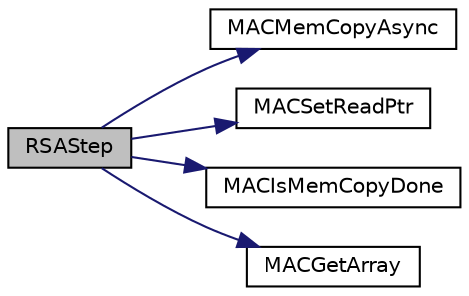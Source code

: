 digraph "RSAStep"
{
  edge [fontname="Helvetica",fontsize="10",labelfontname="Helvetica",labelfontsize="10"];
  node [fontname="Helvetica",fontsize="10",shape=record];
  rankdir="LR";
  Node1 [label="RSAStep",height=0.2,width=0.4,color="black", fillcolor="grey75", style="filled", fontcolor="black"];
  Node1 -> Node2 [color="midnightblue",fontsize="10",style="solid",fontname="Helvetica"];
  Node2 [label="MACMemCopyAsync",height=0.2,width=0.4,color="black", fillcolor="white", style="filled",URL="$_e_n_c_x24_j600_8c.html#a4442711ab4c3d47ffc913476630330e2"];
  Node1 -> Node3 [color="midnightblue",fontsize="10",style="solid",fontname="Helvetica"];
  Node3 [label="MACSetReadPtr",height=0.2,width=0.4,color="black", fillcolor="white", style="filled",URL="$_e_n_c_x24_j600_8c.html#aad63644420d87642a890d2f41abb7454"];
  Node1 -> Node4 [color="midnightblue",fontsize="10",style="solid",fontname="Helvetica"];
  Node4 [label="MACIsMemCopyDone",height=0.2,width=0.4,color="black", fillcolor="white", style="filled",URL="$_e_n_c_x24_j600_8c.html#a72d4a1a3347c7316acbae4d96ba44f63"];
  Node1 -> Node5 [color="midnightblue",fontsize="10",style="solid",fontname="Helvetica"];
  Node5 [label="MACGetArray",height=0.2,width=0.4,color="black", fillcolor="white", style="filled",URL="$_e_n_c_x24_j600_8c.html#a89d13e85195c0d00f308194305845016"];
}
